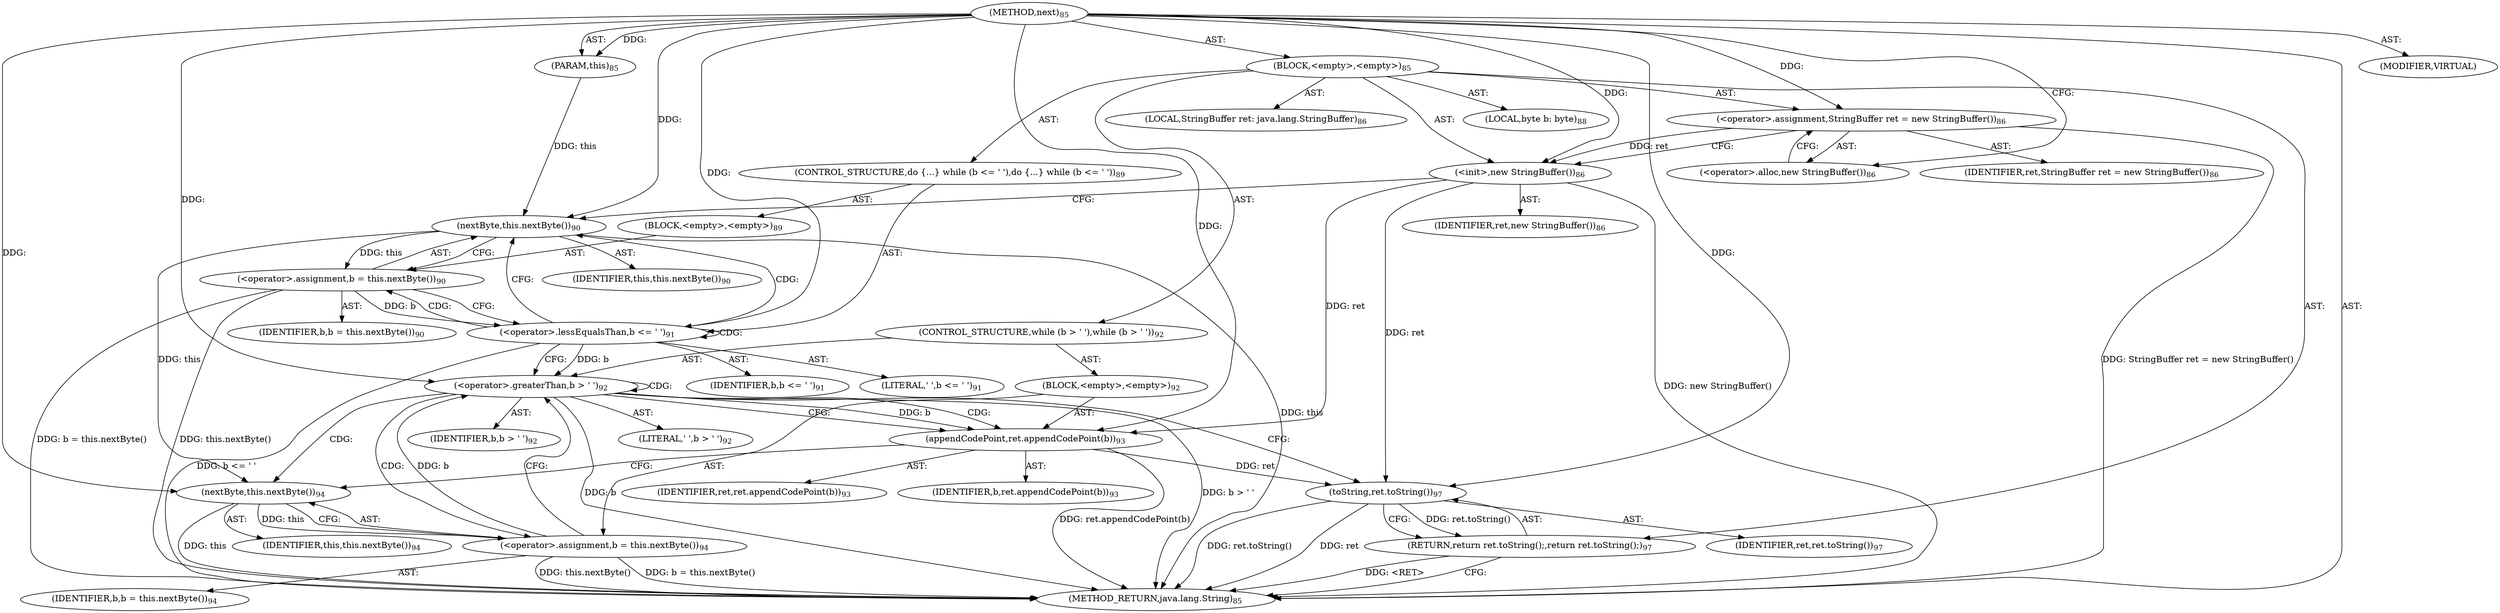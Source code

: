 digraph "next" {  
"474" [label = <(METHOD,next)<SUB>85</SUB>> ]
"14" [label = <(PARAM,this)<SUB>85</SUB>> ]
"475" [label = <(BLOCK,&lt;empty&gt;,&lt;empty&gt;)<SUB>85</SUB>> ]
"12" [label = <(LOCAL,StringBuffer ret: java.lang.StringBuffer)<SUB>86</SUB>> ]
"476" [label = <(&lt;operator&gt;.assignment,StringBuffer ret = new StringBuffer())<SUB>86</SUB>> ]
"477" [label = <(IDENTIFIER,ret,StringBuffer ret = new StringBuffer())<SUB>86</SUB>> ]
"478" [label = <(&lt;operator&gt;.alloc,new StringBuffer())<SUB>86</SUB>> ]
"479" [label = <(&lt;init&gt;,new StringBuffer())<SUB>86</SUB>> ]
"11" [label = <(IDENTIFIER,ret,new StringBuffer())<SUB>86</SUB>> ]
"480" [label = <(LOCAL,byte b: byte)<SUB>88</SUB>> ]
"481" [label = <(CONTROL_STRUCTURE,do {...} while (b &lt;= ' '),do {...} while (b &lt;= ' '))<SUB>89</SUB>> ]
"482" [label = <(BLOCK,&lt;empty&gt;,&lt;empty&gt;)<SUB>89</SUB>> ]
"483" [label = <(&lt;operator&gt;.assignment,b = this.nextByte())<SUB>90</SUB>> ]
"484" [label = <(IDENTIFIER,b,b = this.nextByte())<SUB>90</SUB>> ]
"485" [label = <(nextByte,this.nextByte())<SUB>90</SUB>> ]
"13" [label = <(IDENTIFIER,this,this.nextByte())<SUB>90</SUB>> ]
"486" [label = <(&lt;operator&gt;.lessEqualsThan,b &lt;= ' ')<SUB>91</SUB>> ]
"487" [label = <(IDENTIFIER,b,b &lt;= ' ')<SUB>91</SUB>> ]
"488" [label = <(LITERAL,' ',b &lt;= ' ')<SUB>91</SUB>> ]
"489" [label = <(CONTROL_STRUCTURE,while (b &gt; ' '),while (b &gt; ' '))<SUB>92</SUB>> ]
"490" [label = <(&lt;operator&gt;.greaterThan,b &gt; ' ')<SUB>92</SUB>> ]
"491" [label = <(IDENTIFIER,b,b &gt; ' ')<SUB>92</SUB>> ]
"492" [label = <(LITERAL,' ',b &gt; ' ')<SUB>92</SUB>> ]
"493" [label = <(BLOCK,&lt;empty&gt;,&lt;empty&gt;)<SUB>92</SUB>> ]
"494" [label = <(appendCodePoint,ret.appendCodePoint(b))<SUB>93</SUB>> ]
"495" [label = <(IDENTIFIER,ret,ret.appendCodePoint(b))<SUB>93</SUB>> ]
"496" [label = <(IDENTIFIER,b,ret.appendCodePoint(b))<SUB>93</SUB>> ]
"497" [label = <(&lt;operator&gt;.assignment,b = this.nextByte())<SUB>94</SUB>> ]
"498" [label = <(IDENTIFIER,b,b = this.nextByte())<SUB>94</SUB>> ]
"499" [label = <(nextByte,this.nextByte())<SUB>94</SUB>> ]
"15" [label = <(IDENTIFIER,this,this.nextByte())<SUB>94</SUB>> ]
"500" [label = <(RETURN,return ret.toString();,return ret.toString();)<SUB>97</SUB>> ]
"501" [label = <(toString,ret.toString())<SUB>97</SUB>> ]
"502" [label = <(IDENTIFIER,ret,ret.toString())<SUB>97</SUB>> ]
"503" [label = <(MODIFIER,VIRTUAL)> ]
"504" [label = <(METHOD_RETURN,java.lang.String)<SUB>85</SUB>> ]
  "474" -> "14"  [ label = "AST: "] 
  "474" -> "475"  [ label = "AST: "] 
  "474" -> "503"  [ label = "AST: "] 
  "474" -> "504"  [ label = "AST: "] 
  "475" -> "12"  [ label = "AST: "] 
  "475" -> "476"  [ label = "AST: "] 
  "475" -> "479"  [ label = "AST: "] 
  "475" -> "480"  [ label = "AST: "] 
  "475" -> "481"  [ label = "AST: "] 
  "475" -> "489"  [ label = "AST: "] 
  "475" -> "500"  [ label = "AST: "] 
  "476" -> "477"  [ label = "AST: "] 
  "476" -> "478"  [ label = "AST: "] 
  "479" -> "11"  [ label = "AST: "] 
  "481" -> "482"  [ label = "AST: "] 
  "481" -> "486"  [ label = "AST: "] 
  "482" -> "483"  [ label = "AST: "] 
  "483" -> "484"  [ label = "AST: "] 
  "483" -> "485"  [ label = "AST: "] 
  "485" -> "13"  [ label = "AST: "] 
  "486" -> "487"  [ label = "AST: "] 
  "486" -> "488"  [ label = "AST: "] 
  "489" -> "490"  [ label = "AST: "] 
  "489" -> "493"  [ label = "AST: "] 
  "490" -> "491"  [ label = "AST: "] 
  "490" -> "492"  [ label = "AST: "] 
  "493" -> "494"  [ label = "AST: "] 
  "493" -> "497"  [ label = "AST: "] 
  "494" -> "495"  [ label = "AST: "] 
  "494" -> "496"  [ label = "AST: "] 
  "497" -> "498"  [ label = "AST: "] 
  "497" -> "499"  [ label = "AST: "] 
  "499" -> "15"  [ label = "AST: "] 
  "500" -> "501"  [ label = "AST: "] 
  "501" -> "502"  [ label = "AST: "] 
  "476" -> "479"  [ label = "CFG: "] 
  "479" -> "485"  [ label = "CFG: "] 
  "500" -> "504"  [ label = "CFG: "] 
  "478" -> "476"  [ label = "CFG: "] 
  "486" -> "485"  [ label = "CFG: "] 
  "486" -> "490"  [ label = "CFG: "] 
  "490" -> "494"  [ label = "CFG: "] 
  "490" -> "501"  [ label = "CFG: "] 
  "501" -> "500"  [ label = "CFG: "] 
  "483" -> "486"  [ label = "CFG: "] 
  "494" -> "499"  [ label = "CFG: "] 
  "497" -> "490"  [ label = "CFG: "] 
  "485" -> "483"  [ label = "CFG: "] 
  "499" -> "497"  [ label = "CFG: "] 
  "474" -> "478"  [ label = "CFG: "] 
  "500" -> "504"  [ label = "DDG: &lt;RET&gt;"] 
  "476" -> "504"  [ label = "DDG: StringBuffer ret = new StringBuffer()"] 
  "479" -> "504"  [ label = "DDG: new StringBuffer()"] 
  "485" -> "504"  [ label = "DDG: this"] 
  "483" -> "504"  [ label = "DDG: this.nextByte()"] 
  "483" -> "504"  [ label = "DDG: b = this.nextByte()"] 
  "486" -> "504"  [ label = "DDG: b &lt;= ' '"] 
  "490" -> "504"  [ label = "DDG: b"] 
  "490" -> "504"  [ label = "DDG: b &gt; ' '"] 
  "501" -> "504"  [ label = "DDG: ret"] 
  "501" -> "504"  [ label = "DDG: ret.toString()"] 
  "494" -> "504"  [ label = "DDG: ret.appendCodePoint(b)"] 
  "499" -> "504"  [ label = "DDG: this"] 
  "497" -> "504"  [ label = "DDG: this.nextByte()"] 
  "497" -> "504"  [ label = "DDG: b = this.nextByte()"] 
  "474" -> "14"  [ label = "DDG: "] 
  "474" -> "476"  [ label = "DDG: "] 
  "501" -> "500"  [ label = "DDG: ret.toString()"] 
  "476" -> "479"  [ label = "DDG: ret"] 
  "474" -> "479"  [ label = "DDG: "] 
  "485" -> "483"  [ label = "DDG: this"] 
  "483" -> "486"  [ label = "DDG: b"] 
  "474" -> "486"  [ label = "DDG: "] 
  "486" -> "490"  [ label = "DDG: b"] 
  "497" -> "490"  [ label = "DDG: b"] 
  "474" -> "490"  [ label = "DDG: "] 
  "499" -> "497"  [ label = "DDG: this"] 
  "479" -> "501"  [ label = "DDG: ret"] 
  "494" -> "501"  [ label = "DDG: ret"] 
  "474" -> "501"  [ label = "DDG: "] 
  "479" -> "494"  [ label = "DDG: ret"] 
  "474" -> "494"  [ label = "DDG: "] 
  "490" -> "494"  [ label = "DDG: b"] 
  "14" -> "485"  [ label = "DDG: this"] 
  "474" -> "485"  [ label = "DDG: "] 
  "485" -> "499"  [ label = "DDG: this"] 
  "474" -> "499"  [ label = "DDG: "] 
  "486" -> "483"  [ label = "CDG: "] 
  "486" -> "485"  [ label = "CDG: "] 
  "486" -> "486"  [ label = "CDG: "] 
  "490" -> "499"  [ label = "CDG: "] 
  "490" -> "497"  [ label = "CDG: "] 
  "490" -> "494"  [ label = "CDG: "] 
  "490" -> "490"  [ label = "CDG: "] 
}
